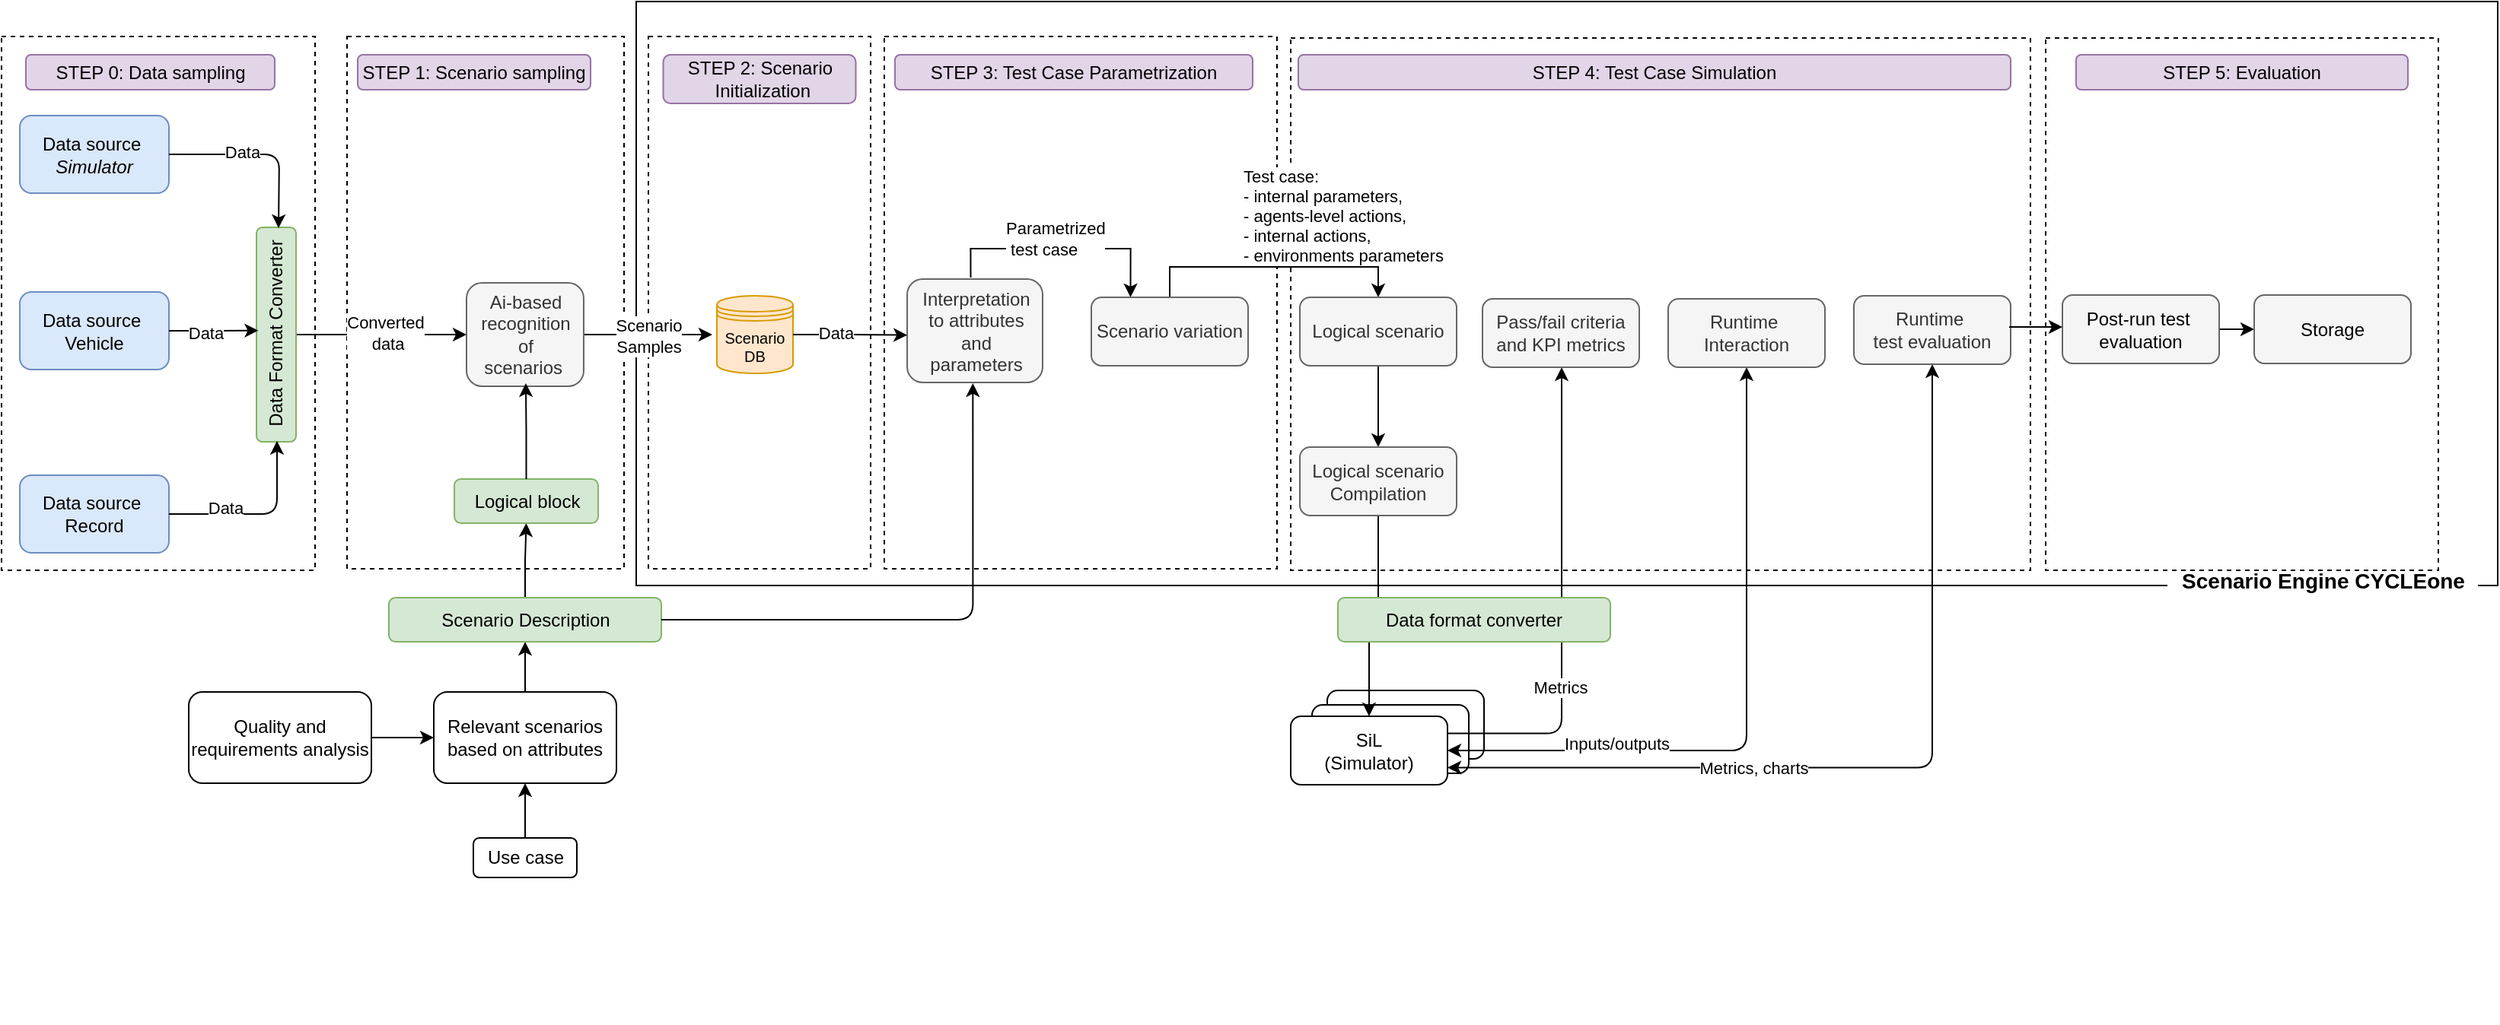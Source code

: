 <mxfile version="22.1.21" type="github">
  <diagram name="Page-1" id="OAkvakmoVMqIpzo2L1Cv">
    <mxGraphModel dx="2449" dy="1145" grid="0" gridSize="10" guides="1" tooltips="1" connect="1" arrows="1" fold="1" page="0" pageScale="1" pageWidth="827" pageHeight="1169" math="0" shadow="0">
      <root>
        <mxCell id="0" />
        <mxCell id="1" parent="0" />
        <mxCell id="j62AXMb6bTzkXsgk1TQ5-98" value="" style="whiteSpace=wrap;html=1;fontSize=16;" vertex="1" parent="1">
          <mxGeometry x="53" y="365" width="1223" height="384" as="geometry" />
        </mxCell>
        <mxCell id="j62AXMb6bTzkXsgk1TQ5-92" value="" style="rounded=1;whiteSpace=wrap;html=1;" vertex="1" parent="1">
          <mxGeometry x="507" y="818" width="103" height="45" as="geometry" />
        </mxCell>
        <mxCell id="j62AXMb6bTzkXsgk1TQ5-91" value="" style="rounded=0;whiteSpace=wrap;html=1;dashed=1;" vertex="1" parent="1">
          <mxGeometry x="483" y="389" width="486" height="350" as="geometry" />
        </mxCell>
        <mxCell id="j62AXMb6bTzkXsgk1TQ5-84" value="" style="rounded=1;whiteSpace=wrap;html=1;" vertex="1" parent="1">
          <mxGeometry x="497" y="827.5" width="103" height="45" as="geometry" />
        </mxCell>
        <mxCell id="j62AXMb6bTzkXsgk1TQ5-83" value="" style="rounded=0;whiteSpace=wrap;html=1;dashed=1;" vertex="1" parent="1">
          <mxGeometry x="216" y="388" width="258" height="350" as="geometry" />
        </mxCell>
        <mxCell id="j62AXMb6bTzkXsgk1TQ5-82" value="" style="rounded=0;whiteSpace=wrap;html=1;dashed=1;" vertex="1" parent="1">
          <mxGeometry x="61" y="388" width="146" height="350" as="geometry" />
        </mxCell>
        <mxCell id="j62AXMb6bTzkXsgk1TQ5-81" value="" style="rounded=0;whiteSpace=wrap;html=1;dashed=1;" vertex="1" parent="1">
          <mxGeometry x="-137" y="388" width="182" height="350" as="geometry" />
        </mxCell>
        <mxCell id="j62AXMb6bTzkXsgk1TQ5-80" value="" style="rounded=0;whiteSpace=wrap;html=1;dashed=1;" vertex="1" parent="1">
          <mxGeometry x="-364" y="388" width="206" height="351" as="geometry" />
        </mxCell>
        <mxCell id="TtApkbNEtEup5KKo7Kl3-83" value="&lt;b&gt;&lt;font style=&quot;font-size: 14px;&quot;&gt;Scenario Engine CYCLEone&lt;/font&gt;&lt;/b&gt;" style="text;html=1;align=center;verticalAlign=middle;resizable=0;points=[];autosize=1;fillColor=default;" parent="1" vertex="1">
          <mxGeometry x="1059" y="732" width="204" height="28" as="geometry" />
        </mxCell>
        <mxCell id="j62AXMb6bTzkXsgk1TQ5-1" value="Data source&amp;nbsp;&lt;br style=&quot;font-size: 12px;&quot;&gt;&lt;i style=&quot;font-size: 12px;&quot;&gt;Simulator&lt;/i&gt;" style="text;strokeColor=#6c8ebf;fillColor=#dae8fc;html=1;align=center;verticalAlign=middle;whiteSpace=wrap;rounded=1;fontSize=12;gradientColor=none;" vertex="1" parent="1">
          <mxGeometry x="-352" y="440" width="98" height="51" as="geometry" />
        </mxCell>
        <mxCell id="j62AXMb6bTzkXsgk1TQ5-9" style="edgeStyle=orthogonalEdgeStyle;rounded=0;orthogonalLoop=1;jettySize=auto;html=1;" edge="1" parent="1" source="j62AXMb6bTzkXsgk1TQ5-2" target="j62AXMb6bTzkXsgk1TQ5-8">
          <mxGeometry relative="1" as="geometry" />
        </mxCell>
        <mxCell id="j62AXMb6bTzkXsgk1TQ5-13" value="Converted&lt;br&gt;&amp;nbsp;data" style="edgeLabel;html=1;align=center;verticalAlign=middle;resizable=0;points=[];" vertex="1" connectable="0" parent="j62AXMb6bTzkXsgk1TQ5-9">
          <mxGeometry x="-0.16" y="1" relative="1" as="geometry">
            <mxPoint x="11" as="offset" />
          </mxGeometry>
        </mxCell>
        <mxCell id="j62AXMb6bTzkXsgk1TQ5-2" value="Data Format Converter" style="text;html=1;align=center;verticalAlign=middle;resizable=0;points=[];autosize=1;strokeColor=#82b366;fillColor=#d5e8d4;fontSize=12;rotation=-90;rounded=1;" vertex="1" parent="1">
          <mxGeometry x="-254" y="571" width="141" height="26" as="geometry" />
        </mxCell>
        <mxCell id="j62AXMb6bTzkXsgk1TQ5-3" value="Data source&amp;nbsp;&lt;br&gt;Vehicle" style="text;strokeColor=#6c8ebf;fillColor=#dae8fc;html=1;align=center;verticalAlign=middle;whiteSpace=wrap;rounded=1;fontSize=12;gradientColor=none;" vertex="1" parent="1">
          <mxGeometry x="-352" y="556" width="98" height="51" as="geometry" />
        </mxCell>
        <mxCell id="j62AXMb6bTzkXsgk1TQ5-4" value="Data source&amp;nbsp;&lt;br style=&quot;border-color: var(--border-color); font-size: 12px;&quot;&gt;Record" style="text;strokeColor=#6c8ebf;fillColor=#dae8fc;html=1;align=center;verticalAlign=middle;whiteSpace=wrap;rounded=1;fontSize=12;gradientColor=none;" vertex="1" parent="1">
          <mxGeometry x="-352" y="676.5" width="98" height="51" as="geometry" />
        </mxCell>
        <mxCell id="j62AXMb6bTzkXsgk1TQ5-5" style="edgeStyle=orthogonalEdgeStyle;rounded=1;orthogonalLoop=1;jettySize=auto;html=1;entryX=0.004;entryY=0.519;entryDx=0;entryDy=0;entryPerimeter=0;curved=0;" edge="1" parent="1" source="j62AXMb6bTzkXsgk1TQ5-4" target="j62AXMb6bTzkXsgk1TQ5-2">
          <mxGeometry relative="1" as="geometry" />
        </mxCell>
        <mxCell id="j62AXMb6bTzkXsgk1TQ5-12" value="Data" style="edgeLabel;html=1;align=center;verticalAlign=middle;resizable=0;points=[];" vertex="1" connectable="0" parent="j62AXMb6bTzkXsgk1TQ5-5">
          <mxGeometry x="-0.375" y="4" relative="1" as="geometry">
            <mxPoint as="offset" />
          </mxGeometry>
        </mxCell>
        <mxCell id="j62AXMb6bTzkXsgk1TQ5-6" style="edgeStyle=orthogonalEdgeStyle;rounded=0;orthogonalLoop=1;jettySize=auto;html=1;entryX=0.519;entryY=0.048;entryDx=0;entryDy=0;entryPerimeter=0;" edge="1" parent="1" source="j62AXMb6bTzkXsgk1TQ5-3" target="j62AXMb6bTzkXsgk1TQ5-2">
          <mxGeometry relative="1" as="geometry" />
        </mxCell>
        <mxCell id="j62AXMb6bTzkXsgk1TQ5-11" value="Data" style="edgeLabel;html=1;align=center;verticalAlign=middle;resizable=0;points=[];" vertex="1" connectable="0" parent="j62AXMb6bTzkXsgk1TQ5-6">
          <mxGeometry x="-0.2" y="-1" relative="1" as="geometry">
            <mxPoint as="offset" />
          </mxGeometry>
        </mxCell>
        <mxCell id="j62AXMb6bTzkXsgk1TQ5-7" style="edgeStyle=orthogonalEdgeStyle;rounded=1;orthogonalLoop=1;jettySize=auto;html=1;exitX=1;exitY=0.5;exitDx=0;exitDy=0;curved=0;" edge="1" parent="1" source="j62AXMb6bTzkXsgk1TQ5-1">
          <mxGeometry relative="1" as="geometry">
            <mxPoint x="-182" y="514" as="targetPoint" />
          </mxGeometry>
        </mxCell>
        <mxCell id="j62AXMb6bTzkXsgk1TQ5-10" value="Data" style="edgeLabel;html=1;align=center;verticalAlign=middle;resizable=0;points=[];" vertex="1" connectable="0" parent="j62AXMb6bTzkXsgk1TQ5-7">
          <mxGeometry x="-0.21" y="2" relative="1" as="geometry">
            <mxPoint as="offset" />
          </mxGeometry>
        </mxCell>
        <mxCell id="j62AXMb6bTzkXsgk1TQ5-31" value="" style="edgeStyle=orthogonalEdgeStyle;rounded=0;orthogonalLoop=1;jettySize=auto;html=1;" edge="1" parent="1" source="j62AXMb6bTzkXsgk1TQ5-8">
          <mxGeometry relative="1" as="geometry">
            <mxPoint x="103" y="584" as="targetPoint" />
          </mxGeometry>
        </mxCell>
        <mxCell id="j62AXMb6bTzkXsgk1TQ5-32" value="Scenario &lt;br&gt;Samples" style="edgeLabel;html=1;align=center;verticalAlign=middle;resizable=0;points=[];" vertex="1" connectable="0" parent="j62AXMb6bTzkXsgk1TQ5-31">
          <mxGeometry x="-0.014" y="-1" relative="1" as="geometry">
            <mxPoint as="offset" />
          </mxGeometry>
        </mxCell>
        <mxCell id="j62AXMb6bTzkXsgk1TQ5-8" value="Ai-based &lt;br&gt;recognition &lt;br&gt;of &lt;br&gt;scenarios&amp;nbsp;" style="text;html=1;align=center;verticalAlign=middle;resizable=0;points=[];autosize=1;strokeColor=#666666;fillColor=#f5f5f5;fontColor=#333333;rounded=1;" vertex="1" parent="1">
          <mxGeometry x="-58.5" y="550" width="77" height="68" as="geometry" />
        </mxCell>
        <mxCell id="j62AXMb6bTzkXsgk1TQ5-21" style="edgeStyle=orthogonalEdgeStyle;rounded=0;orthogonalLoop=1;jettySize=auto;html=1;entryX=0.5;entryY=1;entryDx=0;entryDy=0;" edge="1" source="j62AXMb6bTzkXsgk1TQ5-22" target="j62AXMb6bTzkXsgk1TQ5-25" parent="1">
          <mxGeometry relative="1" as="geometry" />
        </mxCell>
        <mxCell id="j62AXMb6bTzkXsgk1TQ5-22" value="Use case" style="text;html=1;align=center;verticalAlign=middle;resizable=0;points=[];autosize=1;strokeColor=default;fillColor=default;rounded=1;" vertex="1" parent="1">
          <mxGeometry x="-54" y="915" width="68" height="26" as="geometry" />
        </mxCell>
        <mxCell id="j62AXMb6bTzkXsgk1TQ5-23" style="edgeStyle=orthogonalEdgeStyle;rounded=0;orthogonalLoop=1;jettySize=auto;html=1;" edge="1" source="j62AXMb6bTzkXsgk1TQ5-24" target="j62AXMb6bTzkXsgk1TQ5-25" parent="1">
          <mxGeometry relative="1" as="geometry" />
        </mxCell>
        <mxCell id="j62AXMb6bTzkXsgk1TQ5-24" value="Quality and requirements analysis" style="rounded=1;whiteSpace=wrap;html=1;" vertex="1" parent="1">
          <mxGeometry x="-241" y="819" width="120" height="60" as="geometry" />
        </mxCell>
        <mxCell id="j62AXMb6bTzkXsgk1TQ5-27" style="edgeStyle=orthogonalEdgeStyle;rounded=0;orthogonalLoop=1;jettySize=auto;html=1;" edge="1" parent="1" source="j62AXMb6bTzkXsgk1TQ5-25" target="j62AXMb6bTzkXsgk1TQ5-26">
          <mxGeometry relative="1" as="geometry" />
        </mxCell>
        <mxCell id="j62AXMb6bTzkXsgk1TQ5-25" value="Relevant scenarios based on attributes" style="rounded=1;whiteSpace=wrap;html=1;" vertex="1" parent="1">
          <mxGeometry x="-80" y="819" width="120" height="60" as="geometry" />
        </mxCell>
        <mxCell id="j62AXMb6bTzkXsgk1TQ5-44" style="edgeStyle=orthogonalEdgeStyle;rounded=0;orthogonalLoop=1;jettySize=auto;html=1;entryX=0.5;entryY=1;entryDx=0;entryDy=0;" edge="1" parent="1" source="j62AXMb6bTzkXsgk1TQ5-26" target="j62AXMb6bTzkXsgk1TQ5-43">
          <mxGeometry relative="1" as="geometry" />
        </mxCell>
        <mxCell id="j62AXMb6bTzkXsgk1TQ5-26" value="Scenario Description" style="rounded=1;whiteSpace=wrap;html=1;fillColor=#d5e8d4;strokeColor=#82b366;" vertex="1" parent="1">
          <mxGeometry x="-109.5" y="757" width="179" height="29" as="geometry" />
        </mxCell>
        <mxCell id="j62AXMb6bTzkXsgk1TQ5-29" value="" style="shape=image;html=1;verticalAlign=top;verticalLabelPosition=bottom;labelBackgroundColor=#ffffff;imageAspect=0;aspect=fixed;image=https://cdn4.iconfinder.com/data/icons/transportation-190/1000/carrier_office_people_person_people_carrier_people_business_success-128.png" vertex="1" parent="1">
          <mxGeometry x="-84" y="909" width="128" height="128" as="geometry" />
        </mxCell>
        <mxCell id="j62AXMb6bTzkXsgk1TQ5-33" value="Scenario DB" style="shape=datastore;whiteSpace=wrap;html=1;fontSize=10;fillColor=#ffe6cc;strokeColor=#d79b00;" vertex="1" parent="1">
          <mxGeometry x="106" y="558.5" width="50" height="51" as="geometry" />
        </mxCell>
        <mxCell id="j62AXMb6bTzkXsgk1TQ5-43" value="Logical block" style="rounded=1;whiteSpace=wrap;html=1;fillColor=#d5e8d4;strokeColor=#82b366;" vertex="1" parent="1">
          <mxGeometry x="-66.5" y="679" width="94.5" height="29" as="geometry" />
        </mxCell>
        <mxCell id="j62AXMb6bTzkXsgk1TQ5-47" style="edgeStyle=orthogonalEdgeStyle;rounded=0;orthogonalLoop=1;jettySize=auto;html=1;entryX=0.506;entryY=0.97;entryDx=0;entryDy=0;entryPerimeter=0;" edge="1" parent="1" source="j62AXMb6bTzkXsgk1TQ5-43" target="j62AXMb6bTzkXsgk1TQ5-8">
          <mxGeometry relative="1" as="geometry" />
        </mxCell>
        <mxCell id="j62AXMb6bTzkXsgk1TQ5-56" style="edgeStyle=orthogonalEdgeStyle;rounded=0;orthogonalLoop=1;jettySize=auto;html=1;exitX=0.469;exitY=-0.015;exitDx=0;exitDy=0;exitPerimeter=0;entryX=0.25;entryY=0;entryDx=0;entryDy=0;" edge="1" parent="1" source="j62AXMb6bTzkXsgk1TQ5-48" target="j62AXMb6bTzkXsgk1TQ5-52">
          <mxGeometry relative="1" as="geometry" />
        </mxCell>
        <mxCell id="j62AXMb6bTzkXsgk1TQ5-94" value="Parametrized&lt;br&gt;&amp;nbsp;test case" style="edgeLabel;html=1;align=left;verticalAlign=middle;resizable=0;points=[];" vertex="1" connectable="0" parent="j62AXMb6bTzkXsgk1TQ5-56">
          <mxGeometry x="-0.087" y="2" relative="1" as="geometry">
            <mxPoint x="-31" y="-5" as="offset" />
          </mxGeometry>
        </mxCell>
        <mxCell id="j62AXMb6bTzkXsgk1TQ5-48" value="&lt;div&gt;Interpretation&lt;br&gt;&lt;/div&gt;&lt;div&gt;to attributes&lt;/div&gt;&lt;div&gt;and&lt;/div&gt;&lt;div&gt;parameters&lt;/div&gt;" style="text;html=1;align=center;verticalAlign=middle;resizable=0;points=[];autosize=1;strokeColor=#666666;fillColor=#f5f5f5;fontColor=#333333;rounded=1;" vertex="1" parent="1">
          <mxGeometry x="231" y="547.5" width="89" height="68" as="geometry" />
        </mxCell>
        <mxCell id="j62AXMb6bTzkXsgk1TQ5-49" value="STEP 2: Scenario&lt;br&gt;&amp;nbsp;Initialization" style="rounded=1;whiteSpace=wrap;html=1;fillColor=#e1d5e7;strokeColor=#9673a6;" vertex="1" parent="1">
          <mxGeometry x="70.75" y="400" width="126.5" height="32" as="geometry" />
        </mxCell>
        <mxCell id="j62AXMb6bTzkXsgk1TQ5-50" value="STEP 1: Scenario sampling" style="rounded=1;whiteSpace=wrap;html=1;fillColor=#e1d5e7;strokeColor=#9673a6;" vertex="1" parent="1">
          <mxGeometry x="-130" y="400" width="153" height="23" as="geometry" />
        </mxCell>
        <mxCell id="j62AXMb6bTzkXsgk1TQ5-51" value="STEP 3: Test Case Parametrization" style="rounded=1;whiteSpace=wrap;html=1;fillColor=#e1d5e7;strokeColor=#9673a6;" vertex="1" parent="1">
          <mxGeometry x="223" y="400" width="235" height="23" as="geometry" />
        </mxCell>
        <mxCell id="j62AXMb6bTzkXsgk1TQ5-89" style="edgeStyle=orthogonalEdgeStyle;rounded=0;orthogonalLoop=1;jettySize=auto;html=1;entryX=0.5;entryY=0;entryDx=0;entryDy=0;exitX=0.5;exitY=0;exitDx=0;exitDy=0;" edge="1" parent="1" source="j62AXMb6bTzkXsgk1TQ5-52" target="j62AXMb6bTzkXsgk1TQ5-61">
          <mxGeometry relative="1" as="geometry" />
        </mxCell>
        <mxCell id="j62AXMb6bTzkXsgk1TQ5-90" value="Test case: &lt;br&gt;- internal parameters, &lt;br&gt;- agents-level actions, &lt;br&gt;- internal actions, &lt;br&gt;- environments parameters" style="edgeLabel;html=1;align=left;verticalAlign=middle;resizable=0;points=[];" vertex="1" connectable="0" parent="j62AXMb6bTzkXsgk1TQ5-89">
          <mxGeometry x="-0.42" relative="1" as="geometry">
            <mxPoint x="15" y="-34" as="offset" />
          </mxGeometry>
        </mxCell>
        <mxCell id="j62AXMb6bTzkXsgk1TQ5-52" value="Scenario variation" style="rounded=1;whiteSpace=wrap;html=1;fillColor=#f5f5f5;fontColor=#333333;strokeColor=#666666;" vertex="1" parent="1">
          <mxGeometry x="352" y="559.5" width="103" height="45" as="geometry" />
        </mxCell>
        <mxCell id="j62AXMb6bTzkXsgk1TQ5-54" style="edgeStyle=orthogonalEdgeStyle;rounded=0;orthogonalLoop=1;jettySize=auto;html=1;entryX=0.001;entryY=0.542;entryDx=0;entryDy=0;entryPerimeter=0;" edge="1" parent="1" source="j62AXMb6bTzkXsgk1TQ5-33" target="j62AXMb6bTzkXsgk1TQ5-48">
          <mxGeometry relative="1" as="geometry" />
        </mxCell>
        <mxCell id="j62AXMb6bTzkXsgk1TQ5-55" value="Data" style="edgeLabel;html=1;align=center;verticalAlign=middle;resizable=0;points=[];" vertex="1" connectable="0" parent="j62AXMb6bTzkXsgk1TQ5-54">
          <mxGeometry x="-0.26" y="1" relative="1" as="geometry">
            <mxPoint as="offset" />
          </mxGeometry>
        </mxCell>
        <mxCell id="j62AXMb6bTzkXsgk1TQ5-57" style="edgeStyle=orthogonalEdgeStyle;rounded=1;orthogonalLoop=1;jettySize=auto;html=1;entryX=0.485;entryY=1.007;entryDx=0;entryDy=0;entryPerimeter=0;curved=0;" edge="1" parent="1" source="j62AXMb6bTzkXsgk1TQ5-26" target="j62AXMb6bTzkXsgk1TQ5-48">
          <mxGeometry relative="1" as="geometry" />
        </mxCell>
        <mxCell id="j62AXMb6bTzkXsgk1TQ5-58" value="" style="rounded=0;whiteSpace=wrap;html=1;dashed=1;" vertex="1" parent="1">
          <mxGeometry x="979" y="389" width="258" height="350" as="geometry" />
        </mxCell>
        <mxCell id="j62AXMb6bTzkXsgk1TQ5-59" value="STEP 4: Test Case Simulation" style="rounded=1;whiteSpace=wrap;html=1;fillColor=#e1d5e7;strokeColor=#9673a6;" vertex="1" parent="1">
          <mxGeometry x="488" y="400" width="468" height="23" as="geometry" />
        </mxCell>
        <mxCell id="j62AXMb6bTzkXsgk1TQ5-60" style="edgeStyle=orthogonalEdgeStyle;rounded=0;orthogonalLoop=1;jettySize=auto;html=1;exitX=0.5;exitY=1;exitDx=0;exitDy=0;entryX=0.5;entryY=0;entryDx=0;entryDy=0;" edge="1" parent="1" source="j62AXMb6bTzkXsgk1TQ5-61" target="j62AXMb6bTzkXsgk1TQ5-64">
          <mxGeometry relative="1" as="geometry" />
        </mxCell>
        <mxCell id="j62AXMb6bTzkXsgk1TQ5-61" value="Logical scenario" style="rounded=1;whiteSpace=wrap;html=1;fillColor=#f5f5f5;fontColor=#333333;strokeColor=#666666;" vertex="1" parent="1">
          <mxGeometry x="489" y="559.5" width="103" height="45" as="geometry" />
        </mxCell>
        <mxCell id="j62AXMb6bTzkXsgk1TQ5-62" style="edgeStyle=orthogonalEdgeStyle;rounded=1;orthogonalLoop=1;jettySize=auto;html=1;entryX=0.5;entryY=1;entryDx=0;entryDy=0;jumpStyle=arc;strokeColor=default;curved=0;exitX=1;exitY=0.25;exitDx=0;exitDy=0;" edge="1" parent="1" source="j62AXMb6bTzkXsgk1TQ5-68" target="j62AXMb6bTzkXsgk1TQ5-65">
          <mxGeometry relative="1" as="geometry">
            <Array as="points">
              <mxPoint x="661" y="846" />
              <mxPoint x="661" y="606" />
            </Array>
          </mxGeometry>
        </mxCell>
        <mxCell id="j62AXMb6bTzkXsgk1TQ5-97" value="Metrics" style="edgeLabel;html=1;align=center;verticalAlign=middle;resizable=0;points=[];" vertex="1" connectable="0" parent="j62AXMb6bTzkXsgk1TQ5-62">
          <mxGeometry x="-0.334" y="1" relative="1" as="geometry">
            <mxPoint as="offset" />
          </mxGeometry>
        </mxCell>
        <mxCell id="j62AXMb6bTzkXsgk1TQ5-63" style="edgeStyle=orthogonalEdgeStyle;rounded=0;orthogonalLoop=1;jettySize=auto;html=1;" edge="1" parent="1" source="j62AXMb6bTzkXsgk1TQ5-64" target="j62AXMb6bTzkXsgk1TQ5-68">
          <mxGeometry relative="1" as="geometry" />
        </mxCell>
        <mxCell id="j62AXMb6bTzkXsgk1TQ5-64" value="Logical scenario&lt;br&gt;Compilation" style="rounded=1;whiteSpace=wrap;html=1;fillColor=#f5f5f5;fontColor=#333333;strokeColor=#666666;" vertex="1" parent="1">
          <mxGeometry x="489" y="658" width="103" height="45" as="geometry" />
        </mxCell>
        <mxCell id="j62AXMb6bTzkXsgk1TQ5-65" value="Pass/fail criteria and KPI metrics" style="rounded=1;whiteSpace=wrap;html=1;fillColor=#f5f5f5;fontColor=#333333;strokeColor=#666666;" vertex="1" parent="1">
          <mxGeometry x="609" y="560.5" width="103" height="45" as="geometry" />
        </mxCell>
        <mxCell id="j62AXMb6bTzkXsgk1TQ5-66" style="edgeStyle=orthogonalEdgeStyle;rounded=1;orthogonalLoop=1;jettySize=auto;html=1;entryX=0.5;entryY=1;entryDx=0;entryDy=0;curved=0;startArrow=classic;startFill=1;" edge="1" parent="1" source="j62AXMb6bTzkXsgk1TQ5-68" target="j62AXMb6bTzkXsgk1TQ5-70">
          <mxGeometry relative="1" as="geometry" />
        </mxCell>
        <mxCell id="j62AXMb6bTzkXsgk1TQ5-95" value="Inputs/outputs" style="edgeLabel;html=1;align=center;verticalAlign=middle;resizable=0;points=[];" vertex="1" connectable="0" parent="j62AXMb6bTzkXsgk1TQ5-66">
          <mxGeometry x="-0.505" y="5" relative="1" as="geometry">
            <mxPoint as="offset" />
          </mxGeometry>
        </mxCell>
        <mxCell id="j62AXMb6bTzkXsgk1TQ5-67" style="edgeStyle=orthogonalEdgeStyle;rounded=1;orthogonalLoop=1;jettySize=auto;html=1;exitX=1;exitY=0.75;exitDx=0;exitDy=0;curved=0;startArrow=classic;startFill=1;" edge="1" parent="1" source="j62AXMb6bTzkXsgk1TQ5-68" target="j62AXMb6bTzkXsgk1TQ5-71">
          <mxGeometry relative="1" as="geometry" />
        </mxCell>
        <mxCell id="j62AXMb6bTzkXsgk1TQ5-96" value="Metrics, charts" style="edgeLabel;html=1;align=center;verticalAlign=middle;resizable=0;points=[];" vertex="1" connectable="0" parent="j62AXMb6bTzkXsgk1TQ5-67">
          <mxGeometry x="-0.313" relative="1" as="geometry">
            <mxPoint as="offset" />
          </mxGeometry>
        </mxCell>
        <mxCell id="j62AXMb6bTzkXsgk1TQ5-68" value="SiL&lt;br&gt;(Simulator)" style="rounded=1;whiteSpace=wrap;html=1;" vertex="1" parent="1">
          <mxGeometry x="483" y="835" width="103" height="45" as="geometry" />
        </mxCell>
        <mxCell id="j62AXMb6bTzkXsgk1TQ5-69" value="Data format converter" style="rounded=1;whiteSpace=wrap;html=1;fillColor=#d5e8d4;strokeColor=#82b366;" vertex="1" parent="1">
          <mxGeometry x="514" y="757" width="179" height="29" as="geometry" />
        </mxCell>
        <mxCell id="j62AXMb6bTzkXsgk1TQ5-70" value="Runtime&amp;nbsp;&lt;br&gt;Interaction" style="rounded=1;whiteSpace=wrap;html=1;fillColor=#f5f5f5;fontColor=#333333;strokeColor=#666666;" vertex="1" parent="1">
          <mxGeometry x="731" y="560.5" width="103" height="45" as="geometry" />
        </mxCell>
        <mxCell id="j62AXMb6bTzkXsgk1TQ5-71" value="Runtime&amp;nbsp;&lt;br&gt;test evaluation" style="rounded=1;whiteSpace=wrap;html=1;fillColor=#f5f5f5;fontColor=#333333;strokeColor=#666666;" vertex="1" parent="1">
          <mxGeometry x="853" y="558.5" width="103" height="45" as="geometry" />
        </mxCell>
        <mxCell id="j62AXMb6bTzkXsgk1TQ5-72" value="STEP 5: Evaluation" style="rounded=1;whiteSpace=wrap;html=1;fillColor=#e1d5e7;strokeColor=#9673a6;" vertex="1" parent="1">
          <mxGeometry x="999" y="400" width="218" height="23" as="geometry" />
        </mxCell>
        <mxCell id="j62AXMb6bTzkXsgk1TQ5-73" style="edgeStyle=orthogonalEdgeStyle;rounded=0;orthogonalLoop=1;jettySize=auto;html=1;exitX=1;exitY=0.5;exitDx=0;exitDy=0;entryX=0;entryY=0.5;entryDx=0;entryDy=0;" edge="1" parent="1" source="j62AXMb6bTzkXsgk1TQ5-74" target="j62AXMb6bTzkXsgk1TQ5-75">
          <mxGeometry relative="1" as="geometry" />
        </mxCell>
        <mxCell id="j62AXMb6bTzkXsgk1TQ5-74" value="Post-run test&amp;nbsp;&lt;br style=&quot;border-color: var(--border-color);&quot;&gt;evaluation" style="rounded=1;whiteSpace=wrap;html=1;fillColor=#f5f5f5;strokeColor=#666666;" vertex="1" parent="1">
          <mxGeometry x="990" y="558" width="103" height="45" as="geometry" />
        </mxCell>
        <mxCell id="j62AXMb6bTzkXsgk1TQ5-75" value="Storage" style="rounded=1;whiteSpace=wrap;html=1;fillColor=#f5f5f5;strokeColor=#666666;" vertex="1" parent="1">
          <mxGeometry x="1116" y="558" width="103" height="45" as="geometry" />
        </mxCell>
        <mxCell id="j62AXMb6bTzkXsgk1TQ5-76" value="" style="endArrow=classic;html=1;rounded=0;" edge="1" parent="1">
          <mxGeometry width="50" height="50" relative="1" as="geometry">
            <mxPoint x="955" y="579" as="sourcePoint" />
            <mxPoint x="990" y="579" as="targetPoint" />
          </mxGeometry>
        </mxCell>
        <mxCell id="j62AXMb6bTzkXsgk1TQ5-79" value="STEP 0: Data sampling" style="rounded=1;whiteSpace=wrap;html=1;fillColor=#e1d5e7;strokeColor=#9673a6;" vertex="1" parent="1">
          <mxGeometry x="-348" y="400" width="163.5" height="23" as="geometry" />
        </mxCell>
      </root>
    </mxGraphModel>
  </diagram>
</mxfile>

